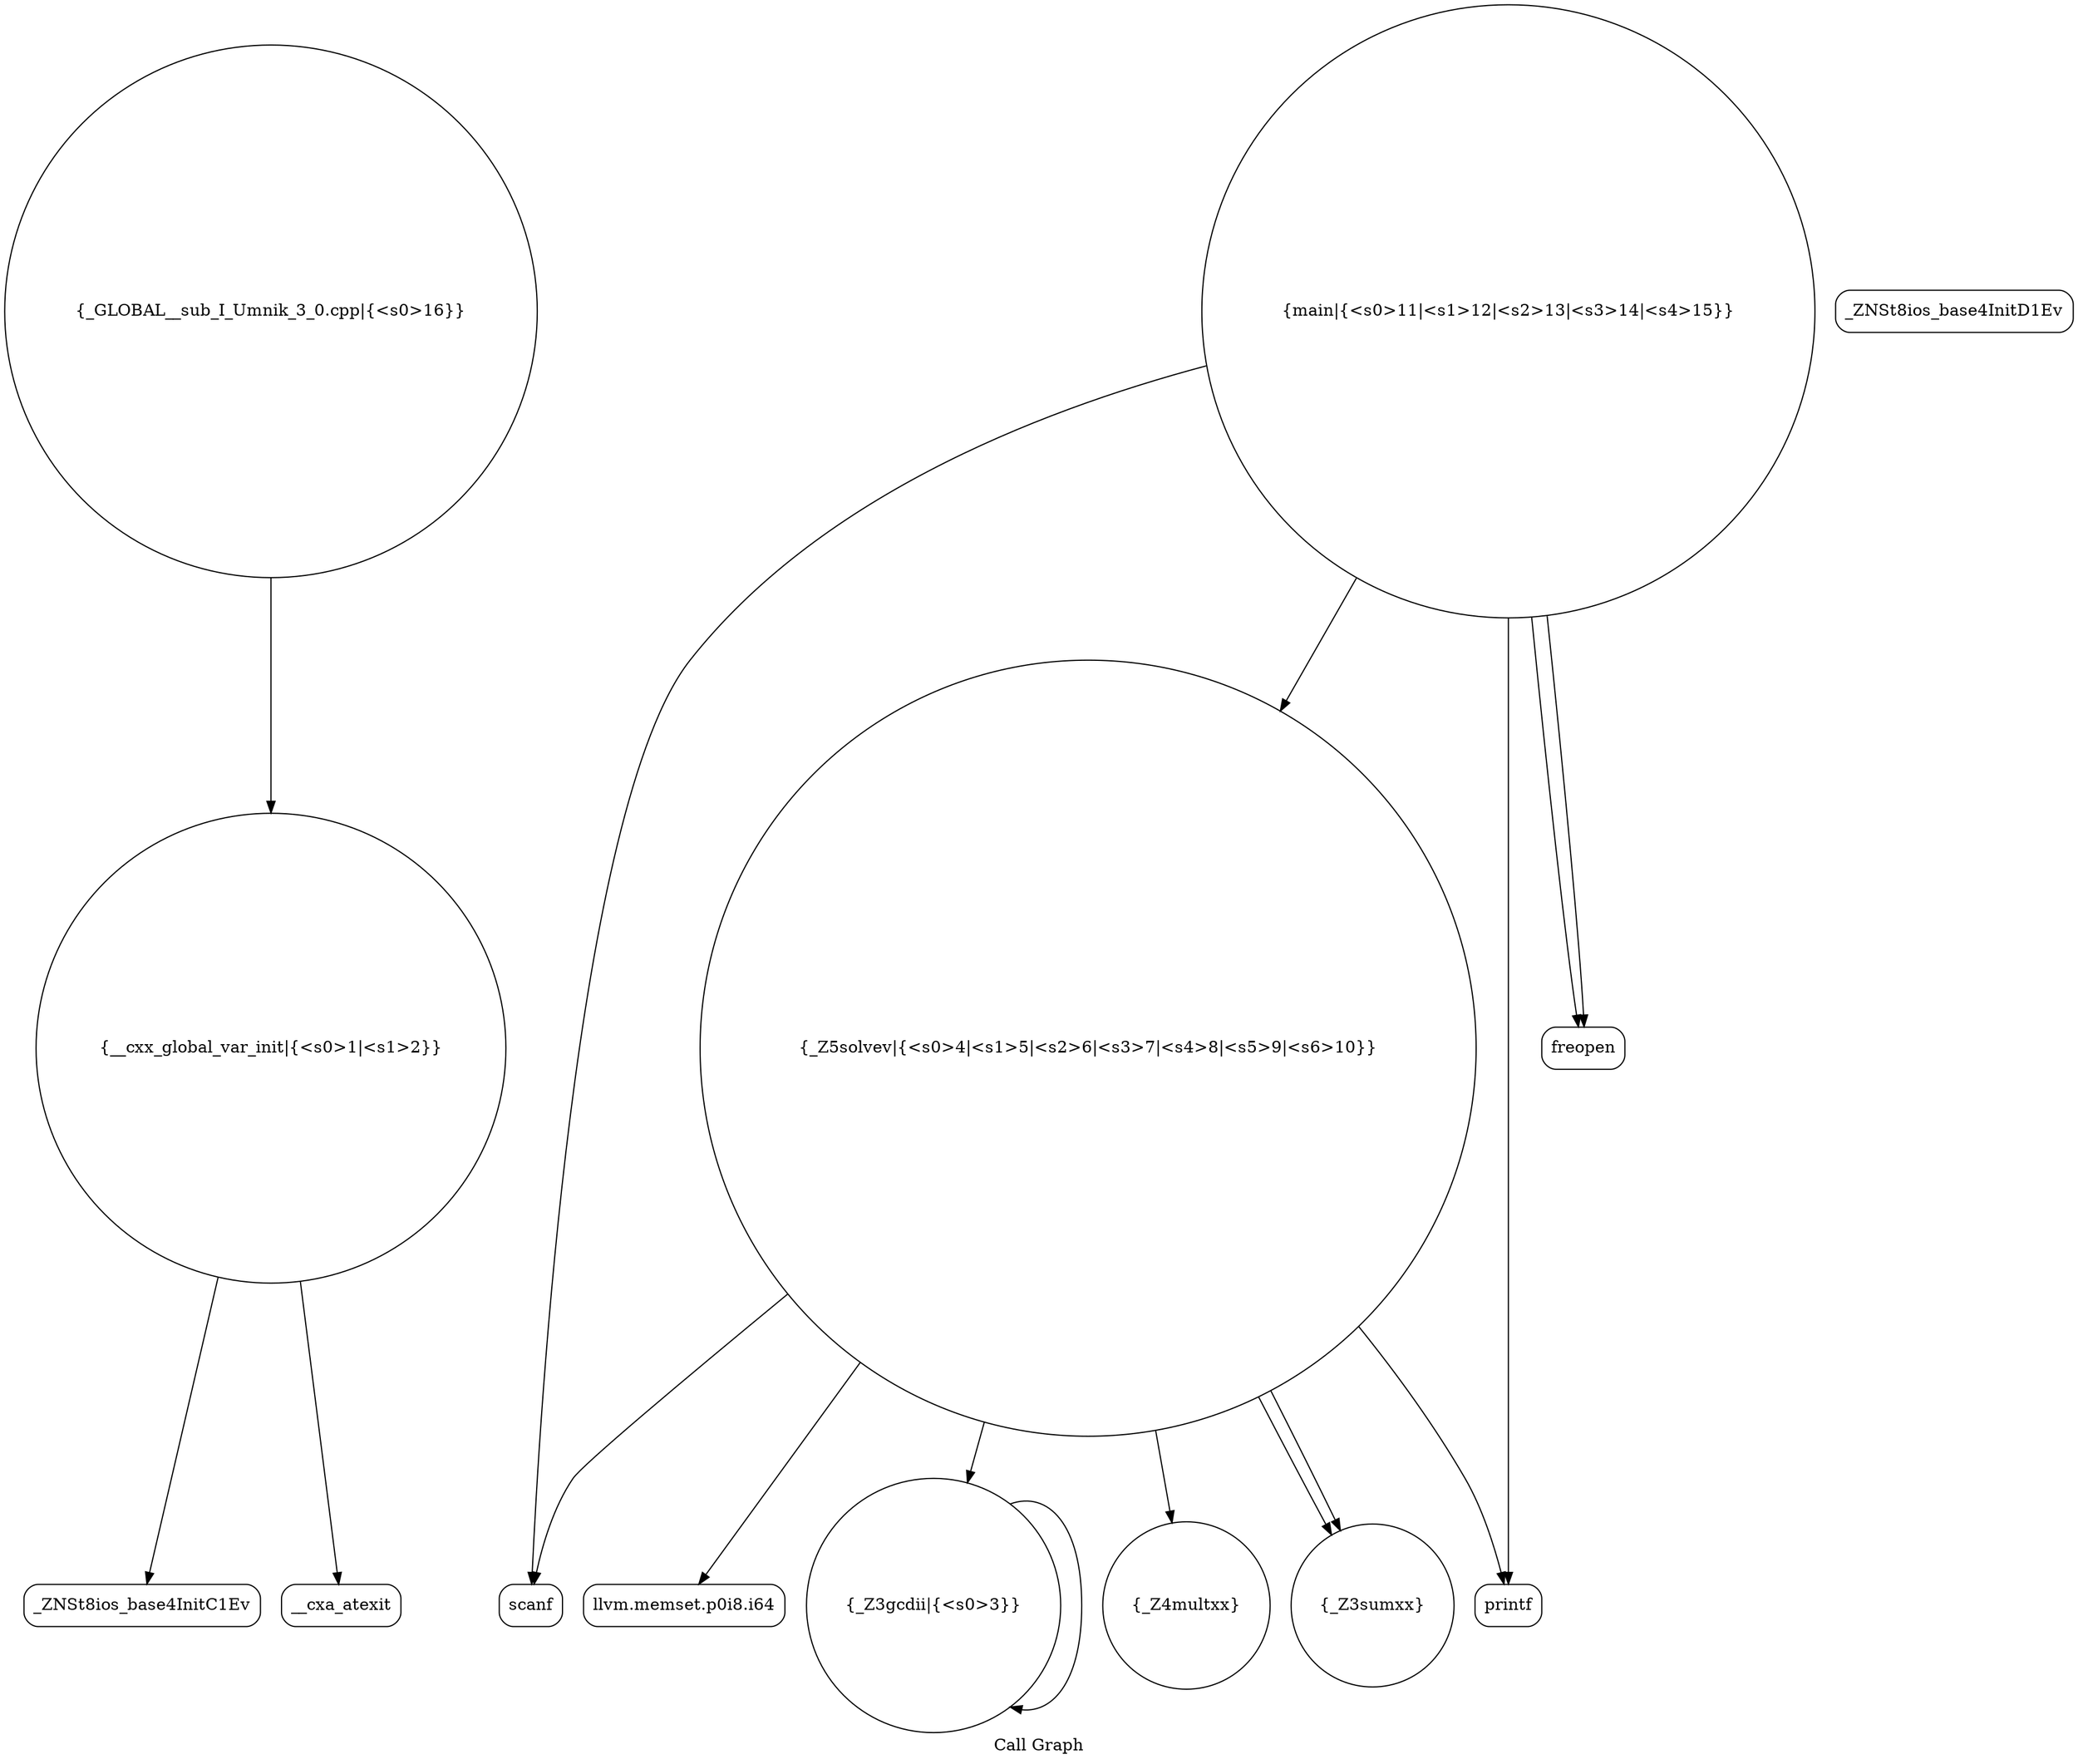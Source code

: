 digraph "Call Graph" {
	label="Call Graph";

	Node0x55b024571ea0 [shape=record,shape=circle,label="{__cxx_global_var_init|{<s0>1|<s1>2}}"];
	Node0x55b024571ea0:s0 -> Node0x55b024572330[color=black];
	Node0x55b024571ea0:s1 -> Node0x55b024572430[color=black];
	Node0x55b024572630 [shape=record,shape=circle,label="{_Z5solvev|{<s0>4|<s1>5|<s2>6|<s3>7|<s4>8|<s5>9|<s6>10}}"];
	Node0x55b024572630:s0 -> Node0x55b0245726b0[color=black];
	Node0x55b024572630:s1 -> Node0x55b024572730[color=black];
	Node0x55b024572630:s2 -> Node0x55b0245725b0[color=black];
	Node0x55b024572630:s3 -> Node0x55b024572530[color=black];
	Node0x55b024572630:s4 -> Node0x55b0245724b0[color=black];
	Node0x55b024572630:s5 -> Node0x55b0245724b0[color=black];
	Node0x55b024572630:s6 -> Node0x55b0245727b0[color=black];
	Node0x55b0245723b0 [shape=record,shape=Mrecord,label="{_ZNSt8ios_base4InitD1Ev}"];
	Node0x55b024572730 [shape=record,shape=Mrecord,label="{scanf}"];
	Node0x55b0245724b0 [shape=record,shape=circle,label="{_Z3sumxx}"];
	Node0x55b024572830 [shape=record,shape=circle,label="{main|{<s0>11|<s1>12|<s2>13|<s3>14|<s4>15}}"];
	Node0x55b024572830:s0 -> Node0x55b0245728b0[color=black];
	Node0x55b024572830:s1 -> Node0x55b0245728b0[color=black];
	Node0x55b024572830:s2 -> Node0x55b024572730[color=black];
	Node0x55b024572830:s3 -> Node0x55b0245727b0[color=black];
	Node0x55b024572830:s4 -> Node0x55b024572630[color=black];
	Node0x55b0245725b0 [shape=record,shape=circle,label="{_Z3gcdii|{<s0>3}}"];
	Node0x55b0245725b0:s0 -> Node0x55b0245725b0[color=black];
	Node0x55b024572930 [shape=record,shape=circle,label="{_GLOBAL__sub_I_Umnik_3_0.cpp|{<s0>16}}"];
	Node0x55b024572930:s0 -> Node0x55b024571ea0[color=black];
	Node0x55b024572330 [shape=record,shape=Mrecord,label="{_ZNSt8ios_base4InitC1Ev}"];
	Node0x55b0245726b0 [shape=record,shape=Mrecord,label="{llvm.memset.p0i8.i64}"];
	Node0x55b024572430 [shape=record,shape=Mrecord,label="{__cxa_atexit}"];
	Node0x55b0245727b0 [shape=record,shape=Mrecord,label="{printf}"];
	Node0x55b024572530 [shape=record,shape=circle,label="{_Z4multxx}"];
	Node0x55b0245728b0 [shape=record,shape=Mrecord,label="{freopen}"];
}
